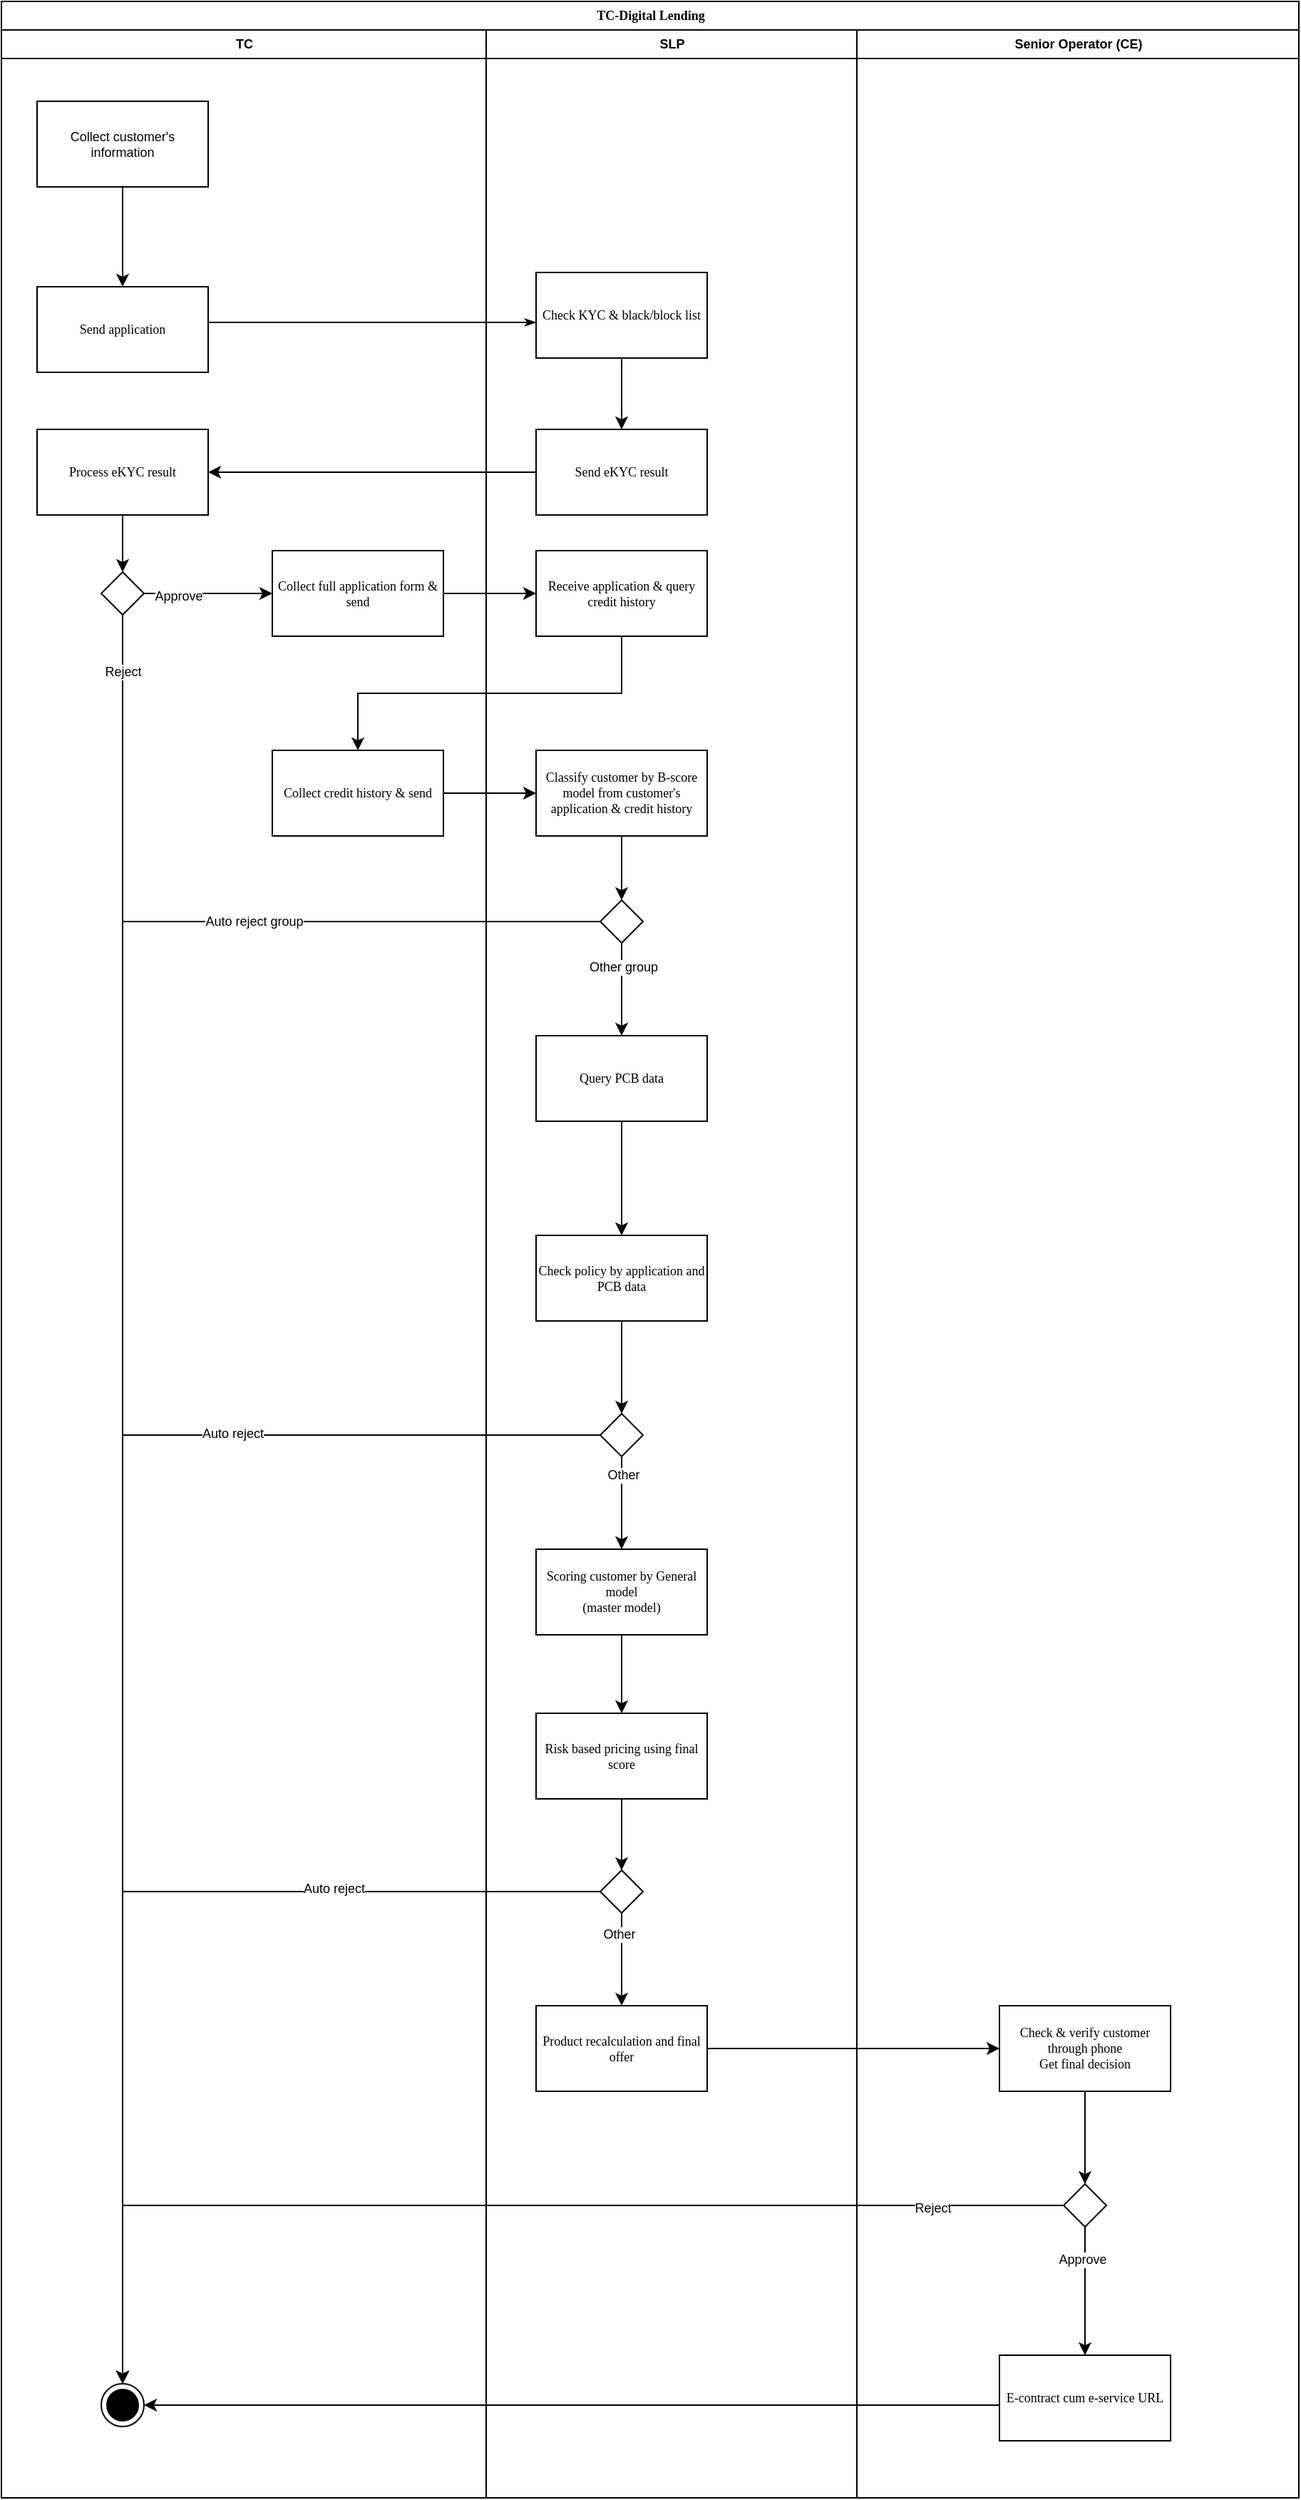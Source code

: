 <mxfile version="14.4.9" type="github">
  <diagram name="Page-1" id="74e2e168-ea6b-b213-b513-2b3c1d86103e">
    <mxGraphModel dx="2773" dy="896" grid="1" gridSize="10" guides="1" tooltips="1" connect="1" arrows="1" fold="1" page="1" pageScale="1" pageWidth="1100" pageHeight="850" background="#ffffff" math="0" shadow="0">
      <root>
        <mxCell id="0" />
        <mxCell id="1" parent="0" />
        <mxCell id="77e6c97f196da883-1" value="TC-Digital Lending" style="swimlane;html=1;childLayout=stackLayout;startSize=20;rounded=0;shadow=0;labelBackgroundColor=none;strokeWidth=1;fontFamily=Verdana;fontSize=9;align=center;" parent="1" vertex="1">
          <mxGeometry x="-120" y="40" width="910" height="1750" as="geometry" />
        </mxCell>
        <mxCell id="77e6c97f196da883-2" value="TC" style="swimlane;html=1;startSize=20;fontSize=9;" parent="77e6c97f196da883-1" vertex="1">
          <mxGeometry y="20" width="340" height="1730" as="geometry" />
        </mxCell>
        <mxCell id="77e6c97f196da883-8" value="Send application" style="rounded=0;whiteSpace=wrap;html=1;shadow=0;labelBackgroundColor=none;strokeWidth=1;fontFamily=Verdana;fontSize=9;align=center;" parent="77e6c97f196da883-2" vertex="1">
          <mxGeometry x="25" y="180" width="120" height="60" as="geometry" />
        </mxCell>
        <mxCell id="sn5IcHB00ik4vEwBjSoz-2" style="edgeStyle=orthogonalEdgeStyle;rounded=0;orthogonalLoop=1;jettySize=auto;html=1;fontSize=9;" parent="77e6c97f196da883-2" source="sn5IcHB00ik4vEwBjSoz-1" target="77e6c97f196da883-8" edge="1">
          <mxGeometry relative="1" as="geometry" />
        </mxCell>
        <mxCell id="sn5IcHB00ik4vEwBjSoz-1" value="Collect customer&#39;s information" style="rounded=0;whiteSpace=wrap;html=1;fontSize=9;" parent="77e6c97f196da883-2" vertex="1">
          <mxGeometry x="25" y="50" width="120" height="60" as="geometry" />
        </mxCell>
        <mxCell id="BkMkk-TvbLhvOdOv9HTv-19" value="" style="ellipse;html=1;shape=endState;fillColor=#000000;strokeColor=#000000;rounded=0;glass=0;sketch=0;fontSize=9;" parent="77e6c97f196da883-2" vertex="1">
          <mxGeometry x="70" y="1650" width="30" height="30" as="geometry" />
        </mxCell>
        <mxCell id="sn5IcHB00ik4vEwBjSoz-7" value="Process eKYC result" style="whiteSpace=wrap;html=1;rounded=0;shadow=0;fontFamily=Verdana;fontSize=9;strokeWidth=1;" parent="77e6c97f196da883-2" vertex="1">
          <mxGeometry x="25" y="280" width="120" height="60" as="geometry" />
        </mxCell>
        <mxCell id="sn5IcHB00ik4vEwBjSoz-11" style="edgeStyle=elbowEdgeStyle;rounded=0;orthogonalLoop=1;jettySize=auto;elbow=vertical;html=1;fontSize=9;" parent="77e6c97f196da883-2" source="sn5IcHB00ik4vEwBjSoz-9" target="BkMkk-TvbLhvOdOv9HTv-19" edge="1">
          <mxGeometry relative="1" as="geometry" />
        </mxCell>
        <mxCell id="sn5IcHB00ik4vEwBjSoz-12" value="Reject&lt;br&gt;" style="edgeLabel;html=1;align=center;verticalAlign=middle;resizable=0;points=[];fontSize=9;" parent="sn5IcHB00ik4vEwBjSoz-11" vertex="1" connectable="0">
          <mxGeometry x="-0.645" y="-1" relative="1" as="geometry">
            <mxPoint x="1" y="-180" as="offset" />
          </mxGeometry>
        </mxCell>
        <mxCell id="sn5IcHB00ik4vEwBjSoz-9" value="" style="rhombus;whiteSpace=wrap;html=1;rounded=0;shadow=0;fontFamily=Verdana;fontSize=9;strokeWidth=1;" parent="77e6c97f196da883-2" vertex="1">
          <mxGeometry x="70" y="380" width="30" height="30" as="geometry" />
        </mxCell>
        <mxCell id="sn5IcHB00ik4vEwBjSoz-10" value="" style="edgeStyle=elbowEdgeStyle;rounded=0;orthogonalLoop=1;jettySize=auto;elbow=vertical;html=1;fontSize=9;" parent="77e6c97f196da883-2" source="sn5IcHB00ik4vEwBjSoz-7" target="sn5IcHB00ik4vEwBjSoz-9" edge="1">
          <mxGeometry relative="1" as="geometry" />
        </mxCell>
        <mxCell id="sn5IcHB00ik4vEwBjSoz-13" value="Collect full application form &amp;amp; send" style="whiteSpace=wrap;html=1;rounded=0;shadow=0;fontFamily=Verdana;fontSize=9;strokeWidth=1;" parent="77e6c97f196da883-2" vertex="1">
          <mxGeometry x="190" y="365" width="120" height="60" as="geometry" />
        </mxCell>
        <mxCell id="sn5IcHB00ik4vEwBjSoz-14" value="" style="edgeStyle=elbowEdgeStyle;rounded=0;orthogonalLoop=1;jettySize=auto;elbow=vertical;html=1;fontSize=9;" parent="77e6c97f196da883-2" source="sn5IcHB00ik4vEwBjSoz-9" target="sn5IcHB00ik4vEwBjSoz-13" edge="1">
          <mxGeometry relative="1" as="geometry" />
        </mxCell>
        <mxCell id="sn5IcHB00ik4vEwBjSoz-15" value="Approve" style="edgeLabel;html=1;align=center;verticalAlign=middle;resizable=0;points=[];fontSize=9;" parent="sn5IcHB00ik4vEwBjSoz-14" vertex="1" connectable="0">
          <mxGeometry x="-0.481" y="-2" relative="1" as="geometry">
            <mxPoint as="offset" />
          </mxGeometry>
        </mxCell>
        <mxCell id="sn5IcHB00ik4vEwBjSoz-25" value="Collect credit history &amp;amp; send" style="whiteSpace=wrap;html=1;rounded=0;shadow=0;fontFamily=Verdana;fontSize=9;strokeWidth=1;" parent="77e6c97f196da883-2" vertex="1">
          <mxGeometry x="190" y="505" width="120" height="60" as="geometry" />
        </mxCell>
        <mxCell id="77e6c97f196da883-39" style="edgeStyle=orthogonalEdgeStyle;rounded=1;html=1;labelBackgroundColor=none;startArrow=none;startFill=0;startSize=5;endArrow=classicThin;endFill=1;endSize=5;jettySize=auto;orthogonalLoop=1;strokeWidth=1;fontFamily=Verdana;fontSize=8" parent="77e6c97f196da883-1" edge="1">
          <mxGeometry relative="1" as="geometry">
            <mxPoint x="600" y="690" as="sourcePoint" />
          </mxGeometry>
        </mxCell>
        <mxCell id="77e6c97f196da883-40" style="edgeStyle=orthogonalEdgeStyle;rounded=1;html=1;labelBackgroundColor=none;startArrow=none;startFill=0;startSize=5;endArrow=classicThin;endFill=1;endSize=5;jettySize=auto;orthogonalLoop=1;strokeWidth=1;fontFamily=Verdana;fontSize=8" parent="77e6c97f196da883-1" edge="1">
          <mxGeometry relative="1" as="geometry">
            <mxPoint x="770" y="690" as="sourcePoint" />
          </mxGeometry>
        </mxCell>
        <mxCell id="107ba76e4e335f99-1" style="edgeStyle=orthogonalEdgeStyle;rounded=1;html=1;labelBackgroundColor=none;startArrow=none;startFill=0;startSize=5;endArrow=classicThin;endFill=1;endSize=5;jettySize=auto;orthogonalLoop=1;strokeWidth=1;fontFamily=Verdana;fontSize=8" parent="77e6c97f196da883-1" edge="1">
          <mxGeometry relative="1" as="geometry">
            <mxPoint x="610" y="450" as="sourcePoint" />
          </mxGeometry>
        </mxCell>
        <mxCell id="107ba76e4e335f99-3" style="edgeStyle=orthogonalEdgeStyle;rounded=1;html=1;labelBackgroundColor=none;startArrow=none;startFill=0;startSize=5;endArrow=classicThin;endFill=1;endSize=5;jettySize=auto;orthogonalLoop=1;strokeColor=#000000;strokeWidth=1;fontFamily=Verdana;fontSize=8;fontColor=#000000;" parent="77e6c97f196da883-1" edge="1">
          <mxGeometry relative="1" as="geometry">
            <mxPoint x="610" y="610" as="targetPoint" />
          </mxGeometry>
        </mxCell>
        <mxCell id="77e6c97f196da883-26" style="edgeStyle=elbowEdgeStyle;rounded=1;html=1;labelBackgroundColor=none;startArrow=none;startFill=0;startSize=5;endArrow=classicThin;endFill=1;endSize=5;jettySize=auto;orthogonalLoop=1;strokeWidth=1;fontFamily=Verdana;fontSize=9;elbow=vertical;" parent="77e6c97f196da883-1" source="77e6c97f196da883-8" target="77e6c97f196da883-11" edge="1">
          <mxGeometry relative="1" as="geometry" />
        </mxCell>
        <mxCell id="sn5IcHB00ik4vEwBjSoz-8" value="" style="edgeStyle=elbowEdgeStyle;rounded=0;orthogonalLoop=1;jettySize=auto;elbow=vertical;html=1;fontSize=9;" parent="77e6c97f196da883-1" source="sn5IcHB00ik4vEwBjSoz-3" target="sn5IcHB00ik4vEwBjSoz-7" edge="1">
          <mxGeometry relative="1" as="geometry" />
        </mxCell>
        <mxCell id="sn5IcHB00ik4vEwBjSoz-17" value="" style="edgeStyle=elbowEdgeStyle;rounded=0;orthogonalLoop=1;jettySize=auto;elbow=vertical;html=1;fontSize=9;" parent="77e6c97f196da883-1" source="sn5IcHB00ik4vEwBjSoz-13" target="sn5IcHB00ik4vEwBjSoz-16" edge="1">
          <mxGeometry relative="1" as="geometry" />
        </mxCell>
        <mxCell id="77e6c97f196da883-3" value="SLP" style="swimlane;html=1;startSize=20;fontSize=9;" parent="77e6c97f196da883-1" vertex="1">
          <mxGeometry x="340" y="20" width="260" height="1730" as="geometry" />
        </mxCell>
        <mxCell id="sn5IcHB00ik4vEwBjSoz-5" style="edgeStyle=elbowEdgeStyle;rounded=0;orthogonalLoop=1;jettySize=auto;elbow=vertical;html=1;fontSize=9;" parent="77e6c97f196da883-3" source="77e6c97f196da883-11" target="sn5IcHB00ik4vEwBjSoz-3" edge="1">
          <mxGeometry relative="1" as="geometry" />
        </mxCell>
        <mxCell id="77e6c97f196da883-11" value="Check KYC &amp;amp; black/block list" style="rounded=0;whiteSpace=wrap;html=1;shadow=0;labelBackgroundColor=none;strokeWidth=1;fontFamily=Verdana;fontSize=9;align=center;" parent="77e6c97f196da883-3" vertex="1">
          <mxGeometry x="35" y="170" width="120" height="60" as="geometry" />
        </mxCell>
        <mxCell id="sn5IcHB00ik4vEwBjSoz-3" value="Send eKYC result" style="whiteSpace=wrap;html=1;rounded=0;shadow=0;fontFamily=Verdana;fontSize=9;strokeWidth=1;" parent="77e6c97f196da883-3" vertex="1">
          <mxGeometry x="35" y="280" width="120" height="60" as="geometry" />
        </mxCell>
        <mxCell id="sn5IcHB00ik4vEwBjSoz-16" value="Receive application &amp;amp; query credit history" style="whiteSpace=wrap;html=1;rounded=0;shadow=0;fontFamily=Verdana;fontSize=9;strokeWidth=1;" parent="77e6c97f196da883-3" vertex="1">
          <mxGeometry x="35" y="365" width="120" height="60" as="geometry" />
        </mxCell>
        <mxCell id="sn5IcHB00ik4vEwBjSoz-27" value="Classify customer by B-score model from customer&#39;s application &amp;amp; credit history" style="whiteSpace=wrap;html=1;rounded=0;shadow=0;fontFamily=Verdana;fontSize=9;strokeWidth=1;" parent="77e6c97f196da883-3" vertex="1">
          <mxGeometry x="35" y="505" width="120" height="60" as="geometry" />
        </mxCell>
        <mxCell id="sn5IcHB00ik4vEwBjSoz-29" value="" style="rhombus;whiteSpace=wrap;html=1;rounded=0;shadow=0;fontFamily=Verdana;fontSize=9;strokeWidth=1;" parent="77e6c97f196da883-3" vertex="1">
          <mxGeometry x="80" y="610" width="30" height="30" as="geometry" />
        </mxCell>
        <mxCell id="sn5IcHB00ik4vEwBjSoz-30" value="" style="edgeStyle=elbowEdgeStyle;rounded=0;orthogonalLoop=1;jettySize=auto;elbow=vertical;html=1;fontSize=9;" parent="77e6c97f196da883-3" source="sn5IcHB00ik4vEwBjSoz-27" target="sn5IcHB00ik4vEwBjSoz-29" edge="1">
          <mxGeometry relative="1" as="geometry" />
        </mxCell>
        <mxCell id="sn5IcHB00ik4vEwBjSoz-42" value="" style="rhombus;whiteSpace=wrap;html=1;rounded=0;shadow=0;fontFamily=Verdana;fontSize=9;strokeWidth=1;" parent="77e6c97f196da883-3" vertex="1">
          <mxGeometry x="80" y="970" width="30" height="30" as="geometry" />
        </mxCell>
        <mxCell id="sn5IcHB00ik4vEwBjSoz-49" value="Risk based pricing using final score" style="whiteSpace=wrap;html=1;rounded=0;shadow=0;fontFamily=Verdana;fontSize=9;strokeWidth=1;" parent="77e6c97f196da883-3" vertex="1">
          <mxGeometry x="35" y="1180" width="120" height="60" as="geometry" />
        </mxCell>
        <mxCell id="sn5IcHB00ik4vEwBjSoz-51" value="" style="rhombus;whiteSpace=wrap;html=1;rounded=0;shadow=0;fontFamily=Verdana;fontSize=9;strokeWidth=1;" parent="77e6c97f196da883-3" vertex="1">
          <mxGeometry x="80" y="1290" width="30" height="30" as="geometry" />
        </mxCell>
        <mxCell id="sn5IcHB00ik4vEwBjSoz-52" value="" style="edgeStyle=elbowEdgeStyle;rounded=0;orthogonalLoop=1;jettySize=auto;elbow=vertical;html=1;fontSize=9;" parent="77e6c97f196da883-3" source="sn5IcHB00ik4vEwBjSoz-49" target="sn5IcHB00ik4vEwBjSoz-51" edge="1">
          <mxGeometry relative="1" as="geometry" />
        </mxCell>
        <mxCell id="sn5IcHB00ik4vEwBjSoz-58" value="Senior Operator (CE)" style="swimlane;html=1;startSize=20;fontSize=9;" parent="77e6c97f196da883-1" vertex="1">
          <mxGeometry x="600" y="20" width="310" height="1730" as="geometry" />
        </mxCell>
        <mxCell id="sn5IcHB00ik4vEwBjSoz-71" value="Check &amp;amp; verify customer through phone&lt;br&gt;Get final decision" style="whiteSpace=wrap;html=1;rounded=0;shadow=0;fontFamily=Verdana;fontSize=9;strokeWidth=1;" parent="sn5IcHB00ik4vEwBjSoz-58" vertex="1">
          <mxGeometry x="100" y="1385" width="120" height="60" as="geometry" />
        </mxCell>
        <mxCell id="sn5IcHB00ik4vEwBjSoz-73" value="" style="rhombus;whiteSpace=wrap;html=1;rounded=0;shadow=0;fontFamily=Verdana;fontSize=9;strokeWidth=1;" parent="sn5IcHB00ik4vEwBjSoz-58" vertex="1">
          <mxGeometry x="145" y="1510" width="30" height="30" as="geometry" />
        </mxCell>
        <mxCell id="sn5IcHB00ik4vEwBjSoz-74" value="" style="edgeStyle=elbowEdgeStyle;rounded=0;orthogonalLoop=1;jettySize=auto;elbow=vertical;html=1;fontSize=9;" parent="sn5IcHB00ik4vEwBjSoz-58" source="sn5IcHB00ik4vEwBjSoz-71" target="sn5IcHB00ik4vEwBjSoz-73" edge="1">
          <mxGeometry relative="1" as="geometry" />
        </mxCell>
        <mxCell id="sn5IcHB00ik4vEwBjSoz-76" value="E-contract cum e-service URL" style="whiteSpace=wrap;html=1;rounded=0;shadow=0;fontFamily=Verdana;fontSize=9;strokeWidth=1;" parent="sn5IcHB00ik4vEwBjSoz-58" vertex="1">
          <mxGeometry x="100" y="1630" width="120" height="60" as="geometry" />
        </mxCell>
        <mxCell id="sn5IcHB00ik4vEwBjSoz-77" value="" style="edgeStyle=elbowEdgeStyle;rounded=0;orthogonalLoop=1;jettySize=auto;elbow=vertical;html=1;fontSize=9;" parent="sn5IcHB00ik4vEwBjSoz-58" source="sn5IcHB00ik4vEwBjSoz-73" target="sn5IcHB00ik4vEwBjSoz-76" edge="1">
          <mxGeometry relative="1" as="geometry" />
        </mxCell>
        <mxCell id="sn5IcHB00ik4vEwBjSoz-80" value="Approve" style="edgeLabel;html=1;align=center;verticalAlign=middle;resizable=0;points=[];fontSize=9;" parent="sn5IcHB00ik4vEwBjSoz-77" vertex="1" connectable="0">
          <mxGeometry x="-0.5" y="-2" relative="1" as="geometry">
            <mxPoint as="offset" />
          </mxGeometry>
        </mxCell>
        <mxCell id="sn5IcHB00ik4vEwBjSoz-26" value="" style="edgeStyle=elbowEdgeStyle;rounded=0;orthogonalLoop=1;jettySize=auto;elbow=vertical;html=1;fontSize=9;" parent="77e6c97f196da883-1" source="sn5IcHB00ik4vEwBjSoz-16" target="sn5IcHB00ik4vEwBjSoz-25" edge="1">
          <mxGeometry relative="1" as="geometry" />
        </mxCell>
        <mxCell id="sn5IcHB00ik4vEwBjSoz-28" value="" style="edgeStyle=elbowEdgeStyle;rounded=0;orthogonalLoop=1;jettySize=auto;elbow=vertical;html=1;fontSize=9;" parent="77e6c97f196da883-1" source="sn5IcHB00ik4vEwBjSoz-25" target="sn5IcHB00ik4vEwBjSoz-27" edge="1">
          <mxGeometry relative="1" as="geometry" />
        </mxCell>
        <mxCell id="sn5IcHB00ik4vEwBjSoz-33" style="edgeStyle=elbowEdgeStyle;rounded=0;orthogonalLoop=1;jettySize=auto;elbow=vertical;html=1;fontSize=9;" parent="77e6c97f196da883-1" source="sn5IcHB00ik4vEwBjSoz-29" target="BkMkk-TvbLhvOdOv9HTv-19" edge="1">
          <mxGeometry relative="1" as="geometry">
            <Array as="points">
              <mxPoint x="260" y="645" />
            </Array>
          </mxGeometry>
        </mxCell>
        <mxCell id="sn5IcHB00ik4vEwBjSoz-34" value="Auto reject group" style="edgeLabel;html=1;align=center;verticalAlign=middle;resizable=0;points=[];fontSize=9;" parent="sn5IcHB00ik4vEwBjSoz-33" vertex="1" connectable="0">
          <mxGeometry x="-0.757" relative="1" as="geometry">
            <mxPoint x="-78.33" as="offset" />
          </mxGeometry>
        </mxCell>
        <mxCell id="sn5IcHB00ik4vEwBjSoz-44" style="edgeStyle=elbowEdgeStyle;rounded=0;orthogonalLoop=1;jettySize=auto;elbow=vertical;html=1;fontSize=9;" parent="77e6c97f196da883-1" source="sn5IcHB00ik4vEwBjSoz-42" target="BkMkk-TvbLhvOdOv9HTv-19" edge="1">
          <mxGeometry relative="1" as="geometry">
            <Array as="points">
              <mxPoint x="310" y="1005" />
            </Array>
          </mxGeometry>
        </mxCell>
        <mxCell id="sn5IcHB00ik4vEwBjSoz-45" value="Auto reject" style="edgeLabel;html=1;align=center;verticalAlign=middle;resizable=0;points=[];fontSize=9;" parent="sn5IcHB00ik4vEwBjSoz-44" vertex="1" connectable="0">
          <mxGeometry x="-0.461" y="-1" relative="1" as="geometry">
            <mxPoint x="10.83" as="offset" />
          </mxGeometry>
        </mxCell>
        <mxCell id="sn5IcHB00ik4vEwBjSoz-55" style="edgeStyle=elbowEdgeStyle;rounded=0;orthogonalLoop=1;jettySize=auto;elbow=vertical;html=1;fontSize=9;" parent="77e6c97f196da883-1" source="sn5IcHB00ik4vEwBjSoz-51" target="BkMkk-TvbLhvOdOv9HTv-19" edge="1">
          <mxGeometry relative="1" as="geometry">
            <Array as="points">
              <mxPoint x="290" y="1325" />
            </Array>
          </mxGeometry>
        </mxCell>
        <mxCell id="sn5IcHB00ik4vEwBjSoz-56" value="Auto reject" style="edgeLabel;html=1;align=center;verticalAlign=middle;resizable=0;points=[];fontSize=9;" parent="sn5IcHB00ik4vEwBjSoz-55" vertex="1" connectable="0">
          <mxGeometry x="-0.45" y="-2" relative="1" as="geometry">
            <mxPoint as="offset" />
          </mxGeometry>
        </mxCell>
        <mxCell id="sn5IcHB00ik4vEwBjSoz-75" style="edgeStyle=elbowEdgeStyle;rounded=0;orthogonalLoop=1;jettySize=auto;elbow=vertical;html=1;fontSize=9;" parent="77e6c97f196da883-1" source="sn5IcHB00ik4vEwBjSoz-73" target="BkMkk-TvbLhvOdOv9HTv-19" edge="1">
          <mxGeometry relative="1" as="geometry">
            <Array as="points">
              <mxPoint x="600" y="1545" />
            </Array>
          </mxGeometry>
        </mxCell>
        <mxCell id="sn5IcHB00ik4vEwBjSoz-79" value="Reject" style="edgeLabel;html=1;align=center;verticalAlign=middle;resizable=0;points=[];fontSize=9;" parent="sn5IcHB00ik4vEwBjSoz-75" vertex="1" connectable="0">
          <mxGeometry x="-0.766" y="2" relative="1" as="geometry">
            <mxPoint as="offset" />
          </mxGeometry>
        </mxCell>
        <mxCell id="sn5IcHB00ik4vEwBjSoz-78" style="edgeStyle=elbowEdgeStyle;rounded=0;orthogonalLoop=1;jettySize=auto;elbow=vertical;html=1;fontSize=9;" parent="77e6c97f196da883-1" source="sn5IcHB00ik4vEwBjSoz-76" target="BkMkk-TvbLhvOdOv9HTv-19" edge="1">
          <mxGeometry relative="1" as="geometry" />
        </mxCell>
        <mxCell id="sn5IcHB00ik4vEwBjSoz-39" value="" style="edgeStyle=elbowEdgeStyle;rounded=0;orthogonalLoop=1;jettySize=auto;elbow=vertical;html=1;fontSize=9;" parent="1" source="sn5IcHB00ik4vEwBjSoz-35" target="sn5IcHB00ik4vEwBjSoz-38" edge="1">
          <mxGeometry relative="1" as="geometry" />
        </mxCell>
        <mxCell id="sn5IcHB00ik4vEwBjSoz-35" value="Query PCB data" style="whiteSpace=wrap;html=1;rounded=0;shadow=0;fontFamily=Verdana;fontSize=9;strokeWidth=1;" parent="1" vertex="1">
          <mxGeometry x="255" y="765" width="120" height="60" as="geometry" />
        </mxCell>
        <mxCell id="sn5IcHB00ik4vEwBjSoz-36" value="" style="edgeStyle=elbowEdgeStyle;rounded=0;orthogonalLoop=1;jettySize=auto;elbow=vertical;html=1;fontSize=9;" parent="1" source="sn5IcHB00ik4vEwBjSoz-29" target="sn5IcHB00ik4vEwBjSoz-35" edge="1">
          <mxGeometry relative="1" as="geometry" />
        </mxCell>
        <mxCell id="sn5IcHB00ik4vEwBjSoz-37" value="Other group" style="edgeLabel;html=1;align=center;verticalAlign=middle;resizable=0;points=[];fontSize=9;" parent="sn5IcHB00ik4vEwBjSoz-36" vertex="1" connectable="0">
          <mxGeometry x="-0.487" y="1" relative="1" as="geometry">
            <mxPoint as="offset" />
          </mxGeometry>
        </mxCell>
        <mxCell id="sn5IcHB00ik4vEwBjSoz-43" value="" style="edgeStyle=elbowEdgeStyle;rounded=0;orthogonalLoop=1;jettySize=auto;elbow=vertical;html=1;fontSize=9;" parent="1" source="sn5IcHB00ik4vEwBjSoz-38" target="sn5IcHB00ik4vEwBjSoz-42" edge="1">
          <mxGeometry relative="1" as="geometry" />
        </mxCell>
        <mxCell id="sn5IcHB00ik4vEwBjSoz-38" value="Check policy by application and PCB data" style="whiteSpace=wrap;html=1;rounded=0;shadow=0;fontFamily=Verdana;fontSize=9;strokeWidth=1;" parent="1" vertex="1">
          <mxGeometry x="255" y="905" width="120" height="60" as="geometry" />
        </mxCell>
        <mxCell id="sn5IcHB00ik4vEwBjSoz-50" value="" style="edgeStyle=elbowEdgeStyle;rounded=0;orthogonalLoop=1;jettySize=auto;elbow=vertical;html=1;fontSize=9;" parent="1" source="sn5IcHB00ik4vEwBjSoz-46" target="sn5IcHB00ik4vEwBjSoz-49" edge="1">
          <mxGeometry relative="1" as="geometry" />
        </mxCell>
        <mxCell id="sn5IcHB00ik4vEwBjSoz-46" value="Scoring customer by General model&lt;br&gt;(master model)" style="whiteSpace=wrap;html=1;rounded=0;shadow=0;fontFamily=Verdana;fontSize=9;strokeWidth=1;" parent="1" vertex="1">
          <mxGeometry x="255" y="1125" width="120" height="60" as="geometry" />
        </mxCell>
        <mxCell id="sn5IcHB00ik4vEwBjSoz-47" value="" style="edgeStyle=elbowEdgeStyle;rounded=0;orthogonalLoop=1;jettySize=auto;elbow=vertical;html=1;fontSize=9;" parent="1" source="sn5IcHB00ik4vEwBjSoz-42" target="sn5IcHB00ik4vEwBjSoz-46" edge="1">
          <mxGeometry relative="1" as="geometry" />
        </mxCell>
        <mxCell id="sn5IcHB00ik4vEwBjSoz-48" value="Other" style="edgeLabel;html=1;align=center;verticalAlign=middle;resizable=0;points=[];fontSize=9;" parent="sn5IcHB00ik4vEwBjSoz-47" vertex="1" connectable="0">
          <mxGeometry x="-0.615" y="1" relative="1" as="geometry">
            <mxPoint as="offset" />
          </mxGeometry>
        </mxCell>
        <mxCell id="sn5IcHB00ik4vEwBjSoz-72" value="" style="edgeStyle=elbowEdgeStyle;rounded=0;orthogonalLoop=1;jettySize=auto;elbow=vertical;html=1;fontSize=9;" parent="1" source="sn5IcHB00ik4vEwBjSoz-53" target="sn5IcHB00ik4vEwBjSoz-71" edge="1">
          <mxGeometry relative="1" as="geometry" />
        </mxCell>
        <mxCell id="sn5IcHB00ik4vEwBjSoz-53" value="Product recalculation and final offer" style="whiteSpace=wrap;html=1;rounded=0;shadow=0;fontFamily=Verdana;fontSize=9;strokeWidth=1;" parent="1" vertex="1">
          <mxGeometry x="255" y="1445" width="120" height="60" as="geometry" />
        </mxCell>
        <mxCell id="sn5IcHB00ik4vEwBjSoz-54" value="" style="edgeStyle=elbowEdgeStyle;rounded=0;orthogonalLoop=1;jettySize=auto;elbow=vertical;html=1;fontSize=9;" parent="1" source="sn5IcHB00ik4vEwBjSoz-51" target="sn5IcHB00ik4vEwBjSoz-53" edge="1">
          <mxGeometry relative="1" as="geometry" />
        </mxCell>
        <mxCell id="sn5IcHB00ik4vEwBjSoz-57" value="Other" style="edgeLabel;html=1;align=center;verticalAlign=middle;resizable=0;points=[];fontSize=9;" parent="sn5IcHB00ik4vEwBjSoz-54" vertex="1" connectable="0">
          <mxGeometry x="-0.538" y="-2" relative="1" as="geometry">
            <mxPoint as="offset" />
          </mxGeometry>
        </mxCell>
      </root>
    </mxGraphModel>
  </diagram>
</mxfile>
